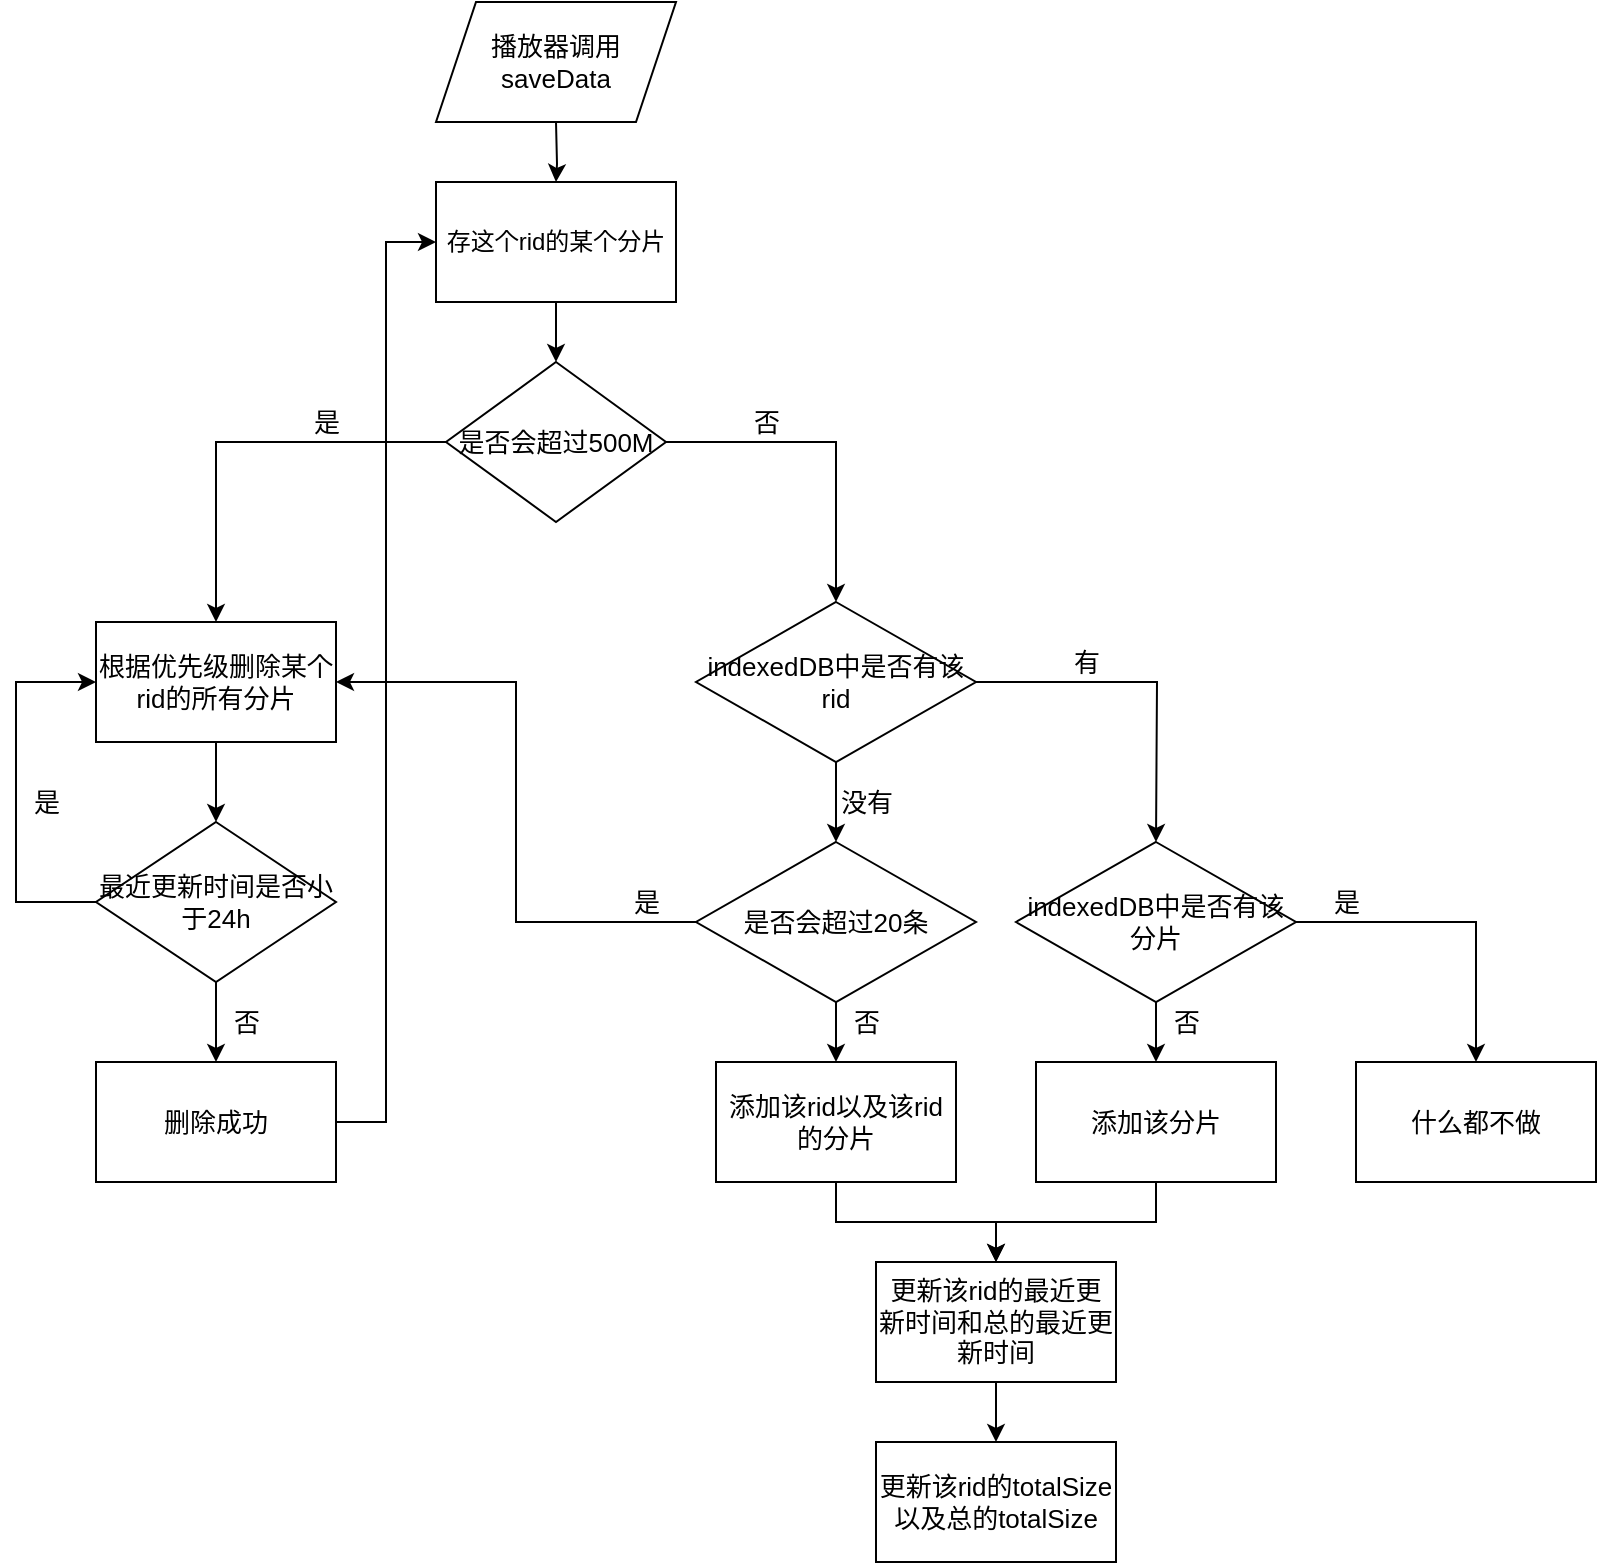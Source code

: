 <mxfile version="16.0.0" type="github">
  <diagram id="hXbm4XWrcCCjlMyV32ko" name="Page-1">
    <mxGraphModel dx="1426" dy="828" grid="1" gridSize="10" guides="1" tooltips="1" connect="1" arrows="1" fold="1" page="1" pageScale="1" pageWidth="827" pageHeight="1169" math="0" shadow="0">
      <root>
        <mxCell id="0" />
        <mxCell id="1" parent="0" />
        <mxCell id="Xh5PDyjPkny6ar11XL-s-3" value="" style="edgeStyle=orthogonalEdgeStyle;rounded=0;orthogonalLoop=1;jettySize=auto;html=1;" parent="1" target="Xh5PDyjPkny6ar11XL-s-2" edge="1">
          <mxGeometry relative="1" as="geometry">
            <mxPoint x="290" y="110" as="sourcePoint" />
          </mxGeometry>
        </mxCell>
        <mxCell id="Xh5PDyjPkny6ar11XL-s-8" style="edgeStyle=orthogonalEdgeStyle;rounded=0;orthogonalLoop=1;jettySize=auto;html=1;exitX=0.5;exitY=1;exitDx=0;exitDy=0;entryX=0.5;entryY=0;entryDx=0;entryDy=0;fontSize=13;" parent="1" source="Xh5PDyjPkny6ar11XL-s-2" target="Xh5PDyjPkny6ar11XL-s-7" edge="1">
          <mxGeometry relative="1" as="geometry" />
        </mxCell>
        <mxCell id="Xh5PDyjPkny6ar11XL-s-2" value="存这个rid的某个分片" style="whiteSpace=wrap;html=1;rounded=0;" parent="1" vertex="1">
          <mxGeometry x="230" y="140" width="120" height="60" as="geometry" />
        </mxCell>
        <mxCell id="Xh5PDyjPkny6ar11XL-s-6" value="&lt;font style=&quot;font-size: 13px&quot;&gt;播放器调用saveData&lt;/font&gt;" style="shape=parallelogram;perimeter=parallelogramPerimeter;whiteSpace=wrap;html=1;fixedSize=1;rounded=0;fontSize=5;" parent="1" vertex="1">
          <mxGeometry x="230" y="50" width="120" height="60" as="geometry" />
        </mxCell>
        <mxCell id="Xh5PDyjPkny6ar11XL-s-10" style="edgeStyle=orthogonalEdgeStyle;rounded=0;orthogonalLoop=1;jettySize=auto;html=1;exitX=0;exitY=0.5;exitDx=0;exitDy=0;fontSize=13;" parent="1" source="Xh5PDyjPkny6ar11XL-s-7" target="Xh5PDyjPkny6ar11XL-s-9" edge="1">
          <mxGeometry relative="1" as="geometry" />
        </mxCell>
        <mxCell id="Xh5PDyjPkny6ar11XL-s-21" style="edgeStyle=orthogonalEdgeStyle;rounded=0;orthogonalLoop=1;jettySize=auto;html=1;entryX=0.5;entryY=0;entryDx=0;entryDy=0;fontSize=13;" parent="1" source="Xh5PDyjPkny6ar11XL-s-7" target="Xh5PDyjPkny6ar11XL-s-20" edge="1">
          <mxGeometry relative="1" as="geometry" />
        </mxCell>
        <mxCell id="Xh5PDyjPkny6ar11XL-s-7" value="是否会超过500M" style="rhombus;whiteSpace=wrap;html=1;rounded=0;fontSize=13;" parent="1" vertex="1">
          <mxGeometry x="235" y="230" width="110" height="80" as="geometry" />
        </mxCell>
        <mxCell id="Xh5PDyjPkny6ar11XL-s-13" style="edgeStyle=orthogonalEdgeStyle;rounded=0;orthogonalLoop=1;jettySize=auto;html=1;exitX=0.5;exitY=1;exitDx=0;exitDy=0;fontSize=13;" parent="1" source="Xh5PDyjPkny6ar11XL-s-9" target="Xh5PDyjPkny6ar11XL-s-12" edge="1">
          <mxGeometry relative="1" as="geometry" />
        </mxCell>
        <mxCell id="Xh5PDyjPkny6ar11XL-s-9" value="根据优先级删除某个rid的所有分片" style="rounded=0;whiteSpace=wrap;html=1;fontSize=13;" parent="1" vertex="1">
          <mxGeometry x="60" y="360" width="120" height="60" as="geometry" />
        </mxCell>
        <mxCell id="Xh5PDyjPkny6ar11XL-s-11" value="是" style="text;html=1;align=center;verticalAlign=middle;resizable=0;points=[];autosize=1;strokeColor=none;fillColor=none;fontSize=13;" parent="1" vertex="1">
          <mxGeometry x="160" y="250" width="30" height="20" as="geometry" />
        </mxCell>
        <mxCell id="Xh5PDyjPkny6ar11XL-s-14" style="edgeStyle=orthogonalEdgeStyle;rounded=0;orthogonalLoop=1;jettySize=auto;html=1;exitX=0;exitY=0.5;exitDx=0;exitDy=0;entryX=0;entryY=0.5;entryDx=0;entryDy=0;fontSize=13;" parent="1" source="Xh5PDyjPkny6ar11XL-s-12" target="Xh5PDyjPkny6ar11XL-s-9" edge="1">
          <mxGeometry relative="1" as="geometry">
            <Array as="points">
              <mxPoint x="20" y="500" />
              <mxPoint x="20" y="390" />
            </Array>
          </mxGeometry>
        </mxCell>
        <mxCell id="Xh5PDyjPkny6ar11XL-s-17" style="edgeStyle=orthogonalEdgeStyle;rounded=0;orthogonalLoop=1;jettySize=auto;html=1;exitX=0.5;exitY=1;exitDx=0;exitDy=0;entryX=0.5;entryY=0;entryDx=0;entryDy=0;fontSize=13;" parent="1" source="Xh5PDyjPkny6ar11XL-s-12" target="Xh5PDyjPkny6ar11XL-s-16" edge="1">
          <mxGeometry relative="1" as="geometry" />
        </mxCell>
        <mxCell id="Xh5PDyjPkny6ar11XL-s-12" value="最近更新时间是否小于24h" style="rhombus;whiteSpace=wrap;html=1;rounded=0;fontSize=13;" parent="1" vertex="1">
          <mxGeometry x="60" y="460" width="120" height="80" as="geometry" />
        </mxCell>
        <mxCell id="Xh5PDyjPkny6ar11XL-s-15" value="是" style="text;html=1;align=center;verticalAlign=middle;resizable=0;points=[];autosize=1;strokeColor=none;fillColor=none;fontSize=13;" parent="1" vertex="1">
          <mxGeometry x="20" y="440" width="30" height="20" as="geometry" />
        </mxCell>
        <mxCell id="Xh5PDyjPkny6ar11XL-s-42" style="edgeStyle=orthogonalEdgeStyle;rounded=0;orthogonalLoop=1;jettySize=auto;html=1;entryX=0;entryY=0.5;entryDx=0;entryDy=0;fontSize=13;" parent="1" source="Xh5PDyjPkny6ar11XL-s-16" target="Xh5PDyjPkny6ar11XL-s-2" edge="1">
          <mxGeometry relative="1" as="geometry" />
        </mxCell>
        <mxCell id="Xh5PDyjPkny6ar11XL-s-16" value="删除成功" style="whiteSpace=wrap;html=1;rounded=0;fontSize=13;" parent="1" vertex="1">
          <mxGeometry x="60" y="580" width="120" height="60" as="geometry" />
        </mxCell>
        <mxCell id="Xh5PDyjPkny6ar11XL-s-18" value="否" style="text;html=1;align=center;verticalAlign=middle;resizable=0;points=[];autosize=1;strokeColor=none;fillColor=none;fontSize=13;" parent="1" vertex="1">
          <mxGeometry x="120" y="550" width="30" height="20" as="geometry" />
        </mxCell>
        <mxCell id="Xh5PDyjPkny6ar11XL-s-24" style="edgeStyle=orthogonalEdgeStyle;rounded=0;orthogonalLoop=1;jettySize=auto;html=1;entryX=0.5;entryY=0;entryDx=0;entryDy=0;fontSize=13;" parent="1" source="Xh5PDyjPkny6ar11XL-s-20" edge="1">
          <mxGeometry relative="1" as="geometry">
            <mxPoint x="430" y="470" as="targetPoint" />
          </mxGeometry>
        </mxCell>
        <mxCell id="Xh5PDyjPkny6ar11XL-s-27" style="edgeStyle=orthogonalEdgeStyle;rounded=0;orthogonalLoop=1;jettySize=auto;html=1;entryX=0.5;entryY=0;entryDx=0;entryDy=0;fontSize=13;" parent="1" source="Xh5PDyjPkny6ar11XL-s-20" edge="1">
          <mxGeometry relative="1" as="geometry">
            <mxPoint x="590" y="470" as="targetPoint" />
          </mxGeometry>
        </mxCell>
        <mxCell id="Xh5PDyjPkny6ar11XL-s-20" value="&lt;span&gt;indexedDB中是否有该rid&lt;/span&gt;" style="rhombus;whiteSpace=wrap;html=1;rounded=0;fontSize=13;" parent="1" vertex="1">
          <mxGeometry x="360" y="350" width="140" height="80" as="geometry" />
        </mxCell>
        <mxCell id="Xh5PDyjPkny6ar11XL-s-22" value="否" style="text;html=1;align=center;verticalAlign=middle;resizable=0;points=[];autosize=1;strokeColor=none;fillColor=none;fontSize=13;" parent="1" vertex="1">
          <mxGeometry x="380" y="250" width="30" height="20" as="geometry" />
        </mxCell>
        <mxCell id="Xh5PDyjPkny6ar11XL-s-25" value="没有" style="text;html=1;align=center;verticalAlign=middle;resizable=0;points=[];autosize=1;strokeColor=none;fillColor=none;fontSize=13;" parent="1" vertex="1">
          <mxGeometry x="425" y="440" width="40" height="20" as="geometry" />
        </mxCell>
        <mxCell id="Xh5PDyjPkny6ar11XL-s-28" value="有" style="text;html=1;align=center;verticalAlign=middle;resizable=0;points=[];autosize=1;strokeColor=none;fillColor=none;fontSize=13;" parent="1" vertex="1">
          <mxGeometry x="540" y="370" width="30" height="20" as="geometry" />
        </mxCell>
        <mxCell id="Xh5PDyjPkny6ar11XL-s-31" style="edgeStyle=orthogonalEdgeStyle;rounded=0;orthogonalLoop=1;jettySize=auto;html=1;entryX=0.5;entryY=0;entryDx=0;entryDy=0;fontSize=13;" parent="1" source="Xh5PDyjPkny6ar11XL-s-29" target="Xh5PDyjPkny6ar11XL-s-30" edge="1">
          <mxGeometry relative="1" as="geometry" />
        </mxCell>
        <mxCell id="Xh5PDyjPkny6ar11XL-s-44" style="edgeStyle=orthogonalEdgeStyle;rounded=0;orthogonalLoop=1;jettySize=auto;html=1;entryX=1;entryY=0.5;entryDx=0;entryDy=0;fontSize=13;" parent="1" source="Xh5PDyjPkny6ar11XL-s-29" target="Xh5PDyjPkny6ar11XL-s-9" edge="1">
          <mxGeometry relative="1" as="geometry" />
        </mxCell>
        <mxCell id="Xh5PDyjPkny6ar11XL-s-29" value="是否会超过20条" style="rhombus;whiteSpace=wrap;html=1;rounded=0;fontSize=13;" parent="1" vertex="1">
          <mxGeometry x="360" y="470" width="140" height="80" as="geometry" />
        </mxCell>
        <mxCell id="Xh5PDyjPkny6ar11XL-s-48" style="edgeStyle=orthogonalEdgeStyle;rounded=0;orthogonalLoop=1;jettySize=auto;html=1;entryX=0.5;entryY=0;entryDx=0;entryDy=0;fontSize=13;" parent="1" source="Xh5PDyjPkny6ar11XL-s-30" target="Xh5PDyjPkny6ar11XL-s-47" edge="1">
          <mxGeometry relative="1" as="geometry" />
        </mxCell>
        <mxCell id="Xh5PDyjPkny6ar11XL-s-30" value="添加该rid以及该rid的分片" style="whiteSpace=wrap;html=1;rounded=0;fontSize=13;" parent="1" vertex="1">
          <mxGeometry x="370" y="580" width="120" height="60" as="geometry" />
        </mxCell>
        <mxCell id="Xh5PDyjPkny6ar11XL-s-32" value="否" style="text;html=1;align=center;verticalAlign=middle;resizable=0;points=[];autosize=1;strokeColor=none;fillColor=none;fontSize=13;" parent="1" vertex="1">
          <mxGeometry x="430" y="550" width="30" height="20" as="geometry" />
        </mxCell>
        <mxCell id="Xh5PDyjPkny6ar11XL-s-35" style="edgeStyle=orthogonalEdgeStyle;rounded=0;orthogonalLoop=1;jettySize=auto;html=1;entryX=0.5;entryY=0;entryDx=0;entryDy=0;fontSize=13;" parent="1" source="Xh5PDyjPkny6ar11XL-s-33" target="Xh5PDyjPkny6ar11XL-s-34" edge="1">
          <mxGeometry relative="1" as="geometry" />
        </mxCell>
        <mxCell id="Xh5PDyjPkny6ar11XL-s-38" style="edgeStyle=orthogonalEdgeStyle;rounded=0;orthogonalLoop=1;jettySize=auto;html=1;entryX=0.5;entryY=0;entryDx=0;entryDy=0;fontSize=13;" parent="1" source="Xh5PDyjPkny6ar11XL-s-33" target="Xh5PDyjPkny6ar11XL-s-37" edge="1">
          <mxGeometry relative="1" as="geometry" />
        </mxCell>
        <mxCell id="Xh5PDyjPkny6ar11XL-s-33" value="&lt;span&gt;indexedDB中是否有该分片&lt;/span&gt;" style="rhombus;whiteSpace=wrap;html=1;rounded=0;fontSize=13;" parent="1" vertex="1">
          <mxGeometry x="520" y="470" width="140" height="80" as="geometry" />
        </mxCell>
        <mxCell id="Xh5PDyjPkny6ar11XL-s-50" style="edgeStyle=orthogonalEdgeStyle;rounded=0;orthogonalLoop=1;jettySize=auto;html=1;entryX=0.5;entryY=0;entryDx=0;entryDy=0;fontSize=13;" parent="1" source="Xh5PDyjPkny6ar11XL-s-34" target="Xh5PDyjPkny6ar11XL-s-47" edge="1">
          <mxGeometry relative="1" as="geometry" />
        </mxCell>
        <mxCell id="Xh5PDyjPkny6ar11XL-s-34" value="添加该分片" style="whiteSpace=wrap;html=1;rounded=0;fontSize=13;" parent="1" vertex="1">
          <mxGeometry x="530" y="580" width="120" height="60" as="geometry" />
        </mxCell>
        <mxCell id="Xh5PDyjPkny6ar11XL-s-36" value="否" style="text;html=1;align=center;verticalAlign=middle;resizable=0;points=[];autosize=1;strokeColor=none;fillColor=none;fontSize=13;" parent="1" vertex="1">
          <mxGeometry x="590" y="550" width="30" height="20" as="geometry" />
        </mxCell>
        <mxCell id="Xh5PDyjPkny6ar11XL-s-37" value="什么都不做" style="whiteSpace=wrap;html=1;rounded=0;fontSize=13;" parent="1" vertex="1">
          <mxGeometry x="690" y="580" width="120" height="60" as="geometry" />
        </mxCell>
        <mxCell id="Xh5PDyjPkny6ar11XL-s-39" value="是" style="text;html=1;align=center;verticalAlign=middle;resizable=0;points=[];autosize=1;strokeColor=none;fillColor=none;fontSize=13;" parent="1" vertex="1">
          <mxGeometry x="670" y="490" width="30" height="20" as="geometry" />
        </mxCell>
        <mxCell id="Xh5PDyjPkny6ar11XL-s-45" value="是" style="text;html=1;align=center;verticalAlign=middle;resizable=0;points=[];autosize=1;strokeColor=none;fillColor=none;fontSize=13;" parent="1" vertex="1">
          <mxGeometry x="320" y="490" width="30" height="20" as="geometry" />
        </mxCell>
        <mxCell id="A1mUGxNBoDdvAY8GRWOo-2" style="edgeStyle=orthogonalEdgeStyle;rounded=0;orthogonalLoop=1;jettySize=auto;html=1;exitX=0.5;exitY=1;exitDx=0;exitDy=0;entryX=0.5;entryY=0;entryDx=0;entryDy=0;fontSize=13;" edge="1" parent="1" source="Xh5PDyjPkny6ar11XL-s-47" target="A1mUGxNBoDdvAY8GRWOo-1">
          <mxGeometry relative="1" as="geometry" />
        </mxCell>
        <mxCell id="Xh5PDyjPkny6ar11XL-s-47" value="更新该rid的最近更新时间和总的最近更新时间" style="whiteSpace=wrap;html=1;rounded=0;fontSize=13;" parent="1" vertex="1">
          <mxGeometry x="450" y="680" width="120" height="60" as="geometry" />
        </mxCell>
        <mxCell id="A1mUGxNBoDdvAY8GRWOo-1" value="更新该rid的totalSize以及总的totalSize" style="whiteSpace=wrap;html=1;rounded=0;fontSize=13;" vertex="1" parent="1">
          <mxGeometry x="450" y="770" width="120" height="60" as="geometry" />
        </mxCell>
      </root>
    </mxGraphModel>
  </diagram>
</mxfile>
